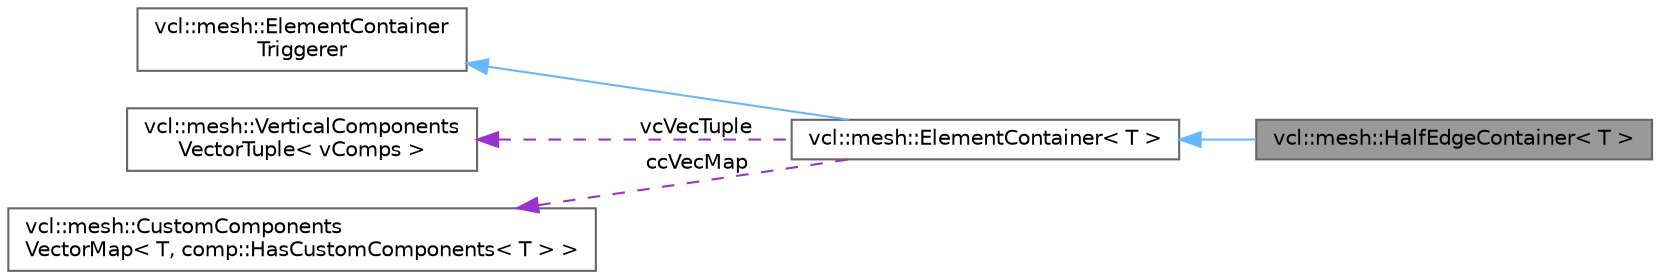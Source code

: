digraph "vcl::mesh::HalfEdgeContainer&lt; T &gt;"
{
 // LATEX_PDF_SIZE
  bgcolor="transparent";
  edge [fontname=Helvetica,fontsize=10,labelfontname=Helvetica,labelfontsize=10];
  node [fontname=Helvetica,fontsize=10,shape=box,height=0.2,width=0.4];
  rankdir="LR";
  Node1 [label="vcl::mesh::HalfEdgeContainer\< T \>",height=0.2,width=0.4,color="gray40", fillcolor="grey60", style="filled", fontcolor="black",tooltip=" "];
  Node2 -> Node1 [dir="back",color="steelblue1",style="solid"];
  Node2 [label="vcl::mesh::ElementContainer\< T \>",height=0.2,width=0.4,color="gray40", fillcolor="white", style="filled",URL="$classvcl_1_1mesh_1_1ElementContainer.html",tooltip=" "];
  Node3 -> Node2 [dir="back",color="steelblue1",style="solid"];
  Node3 [label="vcl::mesh::ElementContainer\lTriggerer",height=0.2,width=0.4,color="gray40", fillcolor="white", style="filled",URL="$classvcl_1_1mesh_1_1ElementContainerTriggerer.html",tooltip=" "];
  Node4 -> Node2 [dir="back",color="darkorchid3",style="dashed",label=" vcVecTuple" ];
  Node4 [label="vcl::mesh::VerticalComponents\lVectorTuple\< vComps \>",height=0.2,width=0.4,color="gray40", fillcolor="white", style="filled",URL="$classvcl_1_1mesh_1_1VerticalComponentsVectorTuple.html",tooltip=" "];
  Node5 -> Node2 [dir="back",color="darkorchid3",style="dashed",label=" ccVecMap" ];
  Node5 [label="vcl::mesh::CustomComponents\lVectorMap\< T, comp::HasCustomComponents\< T \> \>",height=0.2,width=0.4,color="gray40", fillcolor="white", style="filled",URL="$classvcl_1_1mesh_1_1CustomComponentsVectorMap.html",tooltip=" "];
}
